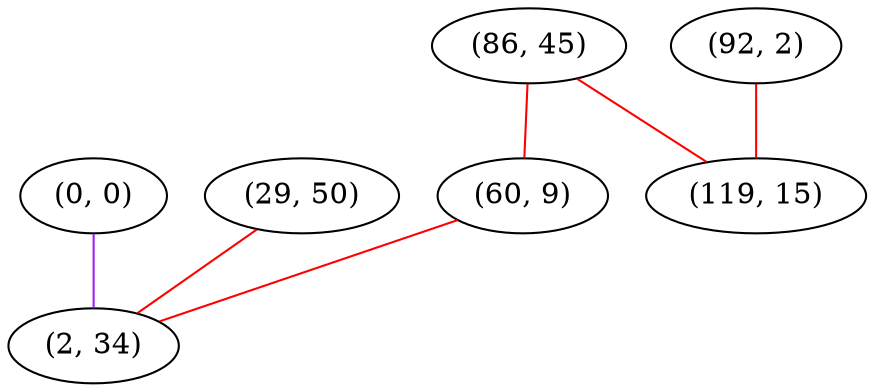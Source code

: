 graph "" {
"(0, 0)";
"(29, 50)";
"(86, 45)";
"(60, 9)";
"(92, 2)";
"(119, 15)";
"(2, 34)";
"(0, 0)" -- "(2, 34)"  [color=purple, key=0, weight=4];
"(29, 50)" -- "(2, 34)"  [color=red, key=0, weight=1];
"(86, 45)" -- "(60, 9)"  [color=red, key=0, weight=1];
"(86, 45)" -- "(119, 15)"  [color=red, key=0, weight=1];
"(60, 9)" -- "(2, 34)"  [color=red, key=0, weight=1];
"(92, 2)" -- "(119, 15)"  [color=red, key=0, weight=1];
}
